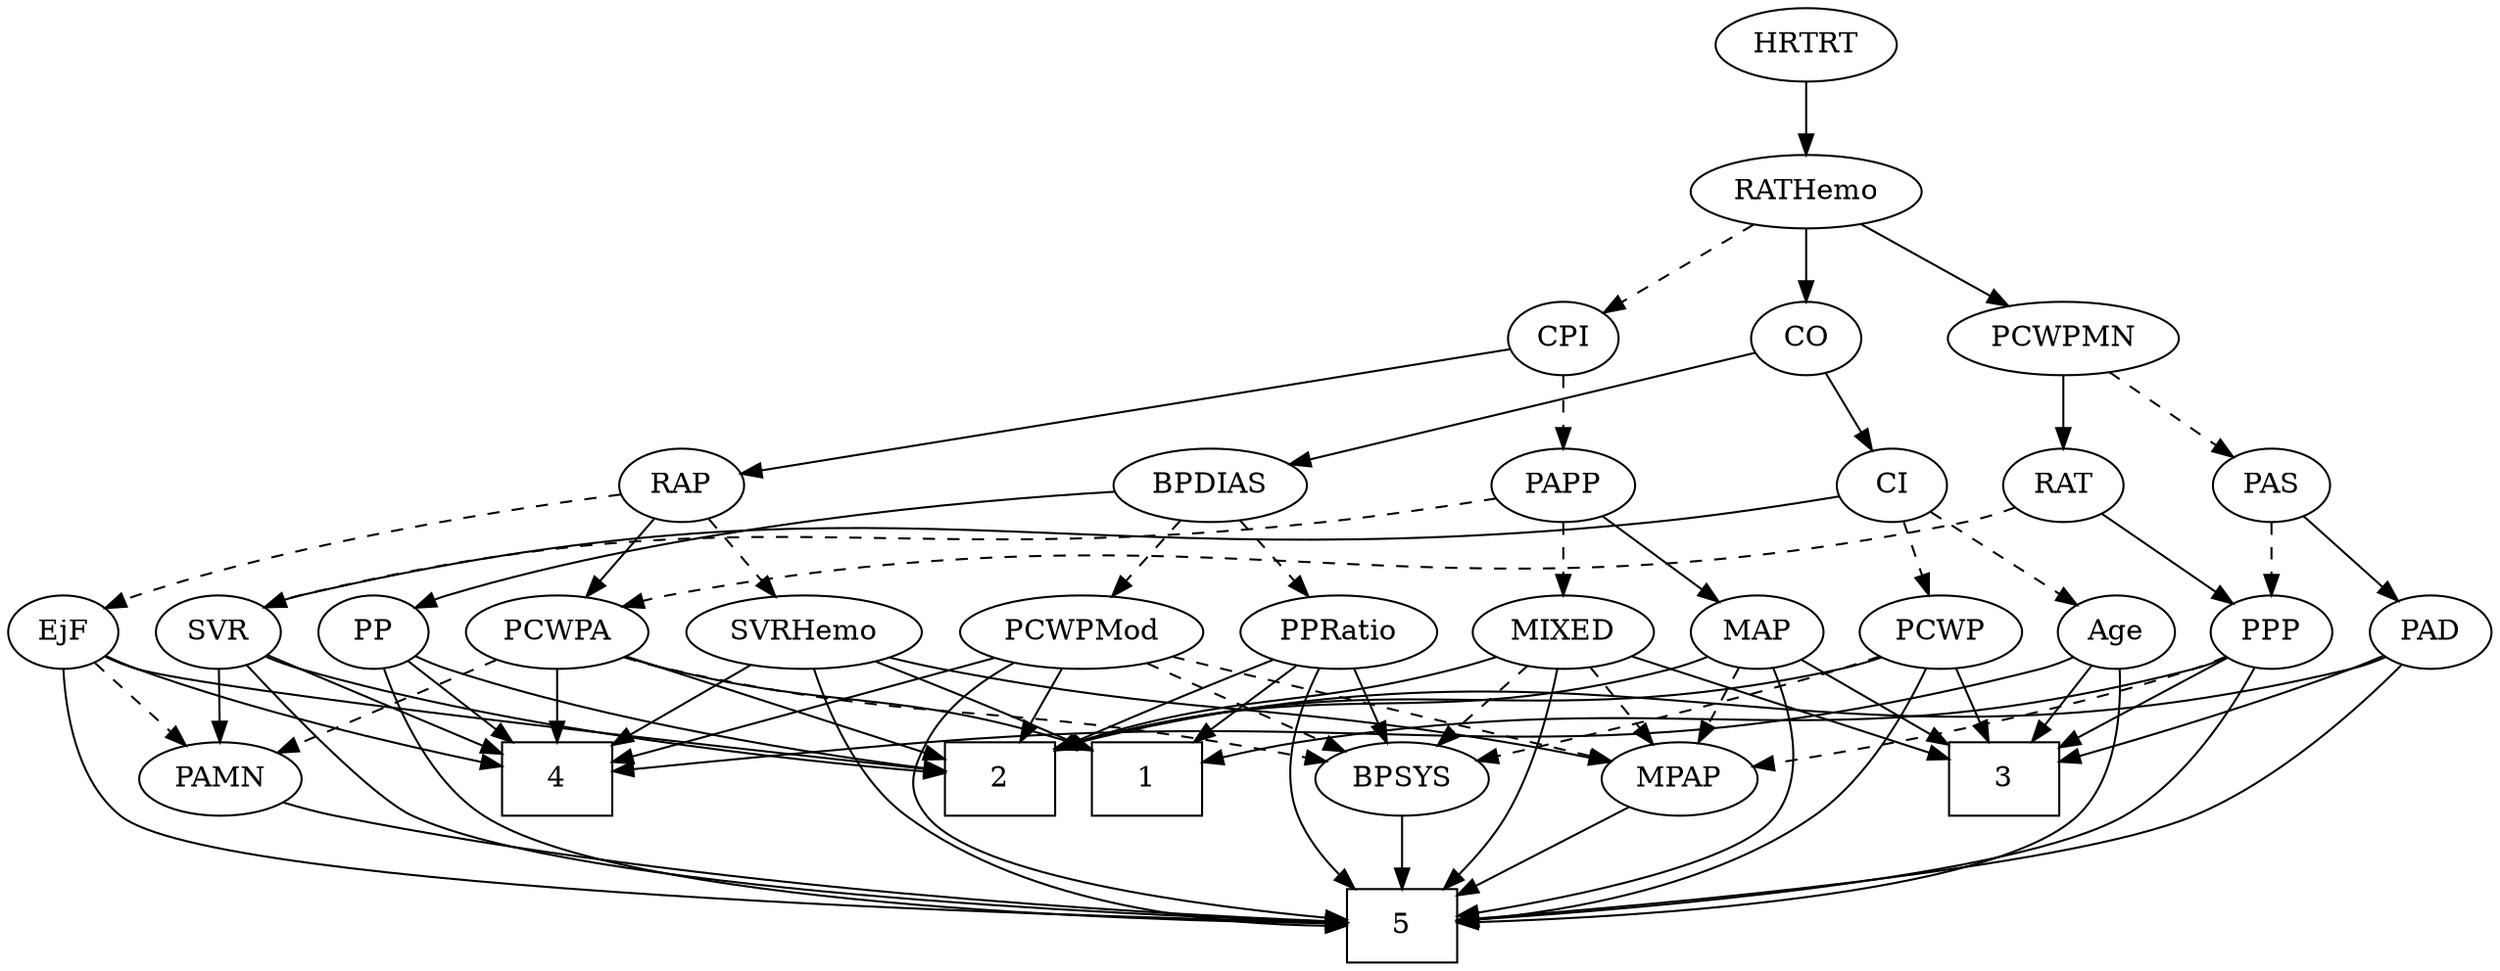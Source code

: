 strict digraph {
	graph [bb="0,0,1125.6,468"];
	node [label="\N"];
	1	[height=0.5,
		pos="511,90",
		shape=box,
		width=0.75];
	2	[height=0.5,
		pos="439,90",
		shape=box,
		width=0.75];
	3	[height=0.5,
		pos="917,90",
		shape=box,
		width=0.75];
	4	[height=0.5,
		pos="260,90",
		shape=box,
		width=0.75];
	5	[height=0.5,
		pos="632,18",
		shape=box,
		width=0.75];
	Age	[height=0.5,
		pos="951,162",
		width=0.75];
	Age -> 3	[pos="e,925.32,108.12 943.11,144.76 939.15,136.61 934.26,126.53 929.78,117.31",
		style=solid];
	Age -> 4	[pos="e,287.11,94.616 930.94,149.93 925.87,147.58 920.35,145.4 915,144 694.3,86.307 630.1,129.47 403,108 366.98,104.59 325.98,99.606 297.15,\
95.913",
		style=solid];
	Age -> 5	[pos="e,659.13,19.19 957.28,144.4 963.54,124.71 970,92.035 953,72 916.96,29.527 745.93,21.04 669.29,19.382",
		style=solid];
	EjF	[height=0.5,
		pos="27,162",
		width=0.75];
	EjF -> 2	[pos="e,411.89,94.342 47.519,150.01 52.475,147.73 57.835,145.54 63,144 95.091,134.4 313.21,106.64 401.76,95.603",
		style=solid];
	EjF -> 4	[pos="e,232.76,96.709 48.052,150.29 52.893,148.05 58.069,145.81 63,144 117.44,124.01 182.83,107.91 222.9,98.898",
		style=solid];
	EjF -> 5	[pos="e,604.65,19.755 27.081,143.83 28.191,123.26 33.441,89.391 55,72 96.944,38.165 472.94,23.839 594.37,20.068",
		style=solid];
	PAMN	[height=0.5,
		pos="100,90",
		width=1.011];
	EjF -> PAMN	[pos="e,83.983,106.36 41.773,146.83 51.725,137.29 65.065,124.5 76.465,113.57",
		style=dashed];
	RAP	[height=0.5,
		pos="315,234",
		width=0.77632];
	RAP -> EjF	[pos="e,47.599,173.74 287.59,229.38 240.71,222.72 142.46,206.71 63,180 61.084,179.36 59.135,178.64 57.187,177.87",
		style=dashed];
	PCWPA	[height=0.5,
		pos="260,162",
		width=1.1555];
	RAP -> PCWPA	[pos="e,272.94,179.47 302.79,217.46 295.87,208.65 287.05,197.43 279.22,187.46",
		style=solid];
	SVRHemo	[height=0.5,
		pos="370,162",
		width=1.3902];
	RAP -> SVRHemo	[pos="e,357.06,179.47 327.21,217.46 334.13,208.65 342.95,197.43 350.78,187.46",
		style=dashed];
	MIXED	[height=0.5,
		pos="698,162",
		width=1.1193];
	MIXED -> 2	[pos="e,466.24,104.68 667.87,149.86 661.68,147.76 655.16,145.7 649,144 575.84,123.83 551.77,132.3 475.77,107.83",
		style=solid];
	MIXED -> 3	[pos="e,889.83,99.181 728.53,150.24 734.64,148.14 741.01,145.97 747,144 792.7,128.95 845.67,112.61 880.17,102.11",
		style=solid];
	MIXED -> 5	[pos="e,651.59,36.355 696.93,143.74 695.2,125.15 690.69,95.126 679,72 673.82,61.747 666.16,51.921 658.53,43.574",
		style=solid];
	MPAP	[height=0.5,
		pos="761,90",
		width=0.97491];
	MIXED -> MPAP	[pos="e,746.76,106.82 712.3,145.12 720.43,136.08 730.78,124.58 739.84,114.52",
		style=dashed];
	BPSYS	[height=0.5,
		pos="632,90",
		width=1.0471];
	MIXED -> BPSYS	[pos="e,646.92,106.82 683.02,145.12 674.42,135.99 663.45,124.36 653.89,114.22",
		style=dashed];
	MPAP -> 5	[pos="e,659.21,33.765 737.64,76.324 718.24,65.797 690.32,50.646 668.05,38.564",
		style=solid];
	BPSYS -> 5	[pos="e,632,36.104 632,71.697 632,63.983 632,54.712 632,46.112",
		style=solid];
	PAD	[height=0.5,
		pos="1097,162",
		width=0.79437];
	PAD -> 2	[pos="e,466.11,105.11 1075.8,149.9 1070.4,147.56 1064.6,145.38 1059,144 809.68,82.693 728.92,170.4 475.96,107.61",
		style=solid];
	PAD -> 3	[pos="e,944.16,100.56 1074.6,150.69 1069.5,148.43 1064.1,146.08 1059,144 1023.6,129.5 982.62,114.37 953.81,104.01",
		style=solid];
	PAD -> 5	[pos="e,659.19,20.773 1085.5,145.4 1069.3,124.82 1037.9,89.213 1002,72 943.57,43.954 751.07,27.408 669.28,21.49",
		style=solid];
	CO	[height=0.5,
		pos="806,306",
		width=0.75];
	BPDIAS	[height=0.5,
		pos="545,234",
		width=1.1735];
	CO -> BPDIAS	[pos="e,579.94,244.37 781.45,298.41 737.6,286.66 645.26,261.89 589.84,247.03",
		style=solid];
	CI	[height=0.5,
		pos="864,234",
		width=0.75];
	CO -> CI	[pos="e,851.44,250.16 818.59,289.81 826.26,280.55 836.23,268.52 844.86,258.09",
		style=solid];
	PAS	[height=0.5,
		pos="1023,234",
		width=0.75];
	PAS -> PAD	[pos="e,1081.8,177.38 1038,218.83 1048.4,208.94 1062.6,195.55 1074.4,184.36",
		style=solid];
	PPP	[height=0.5,
		pos="1023,162",
		width=0.75];
	PAS -> PPP	[pos="e,1023,180.1 1023,215.7 1023,207.98 1023,198.71 1023,190.11",
		style=dashed];
	PAMN -> 5	[pos="e,604.82,19.979 128.03,78.474 135.41,76.028 143.43,73.658 151,72 313.77,36.327 513.06,24.117 594.57,20.426",
		style=solid];
	RATHemo	[height=0.5,
		pos="806,378",
		width=1.3721];
	RATHemo -> CO	[pos="e,806,324.1 806,359.7 806,351.98 806,342.71 806,334.11",
		style=solid];
	CPI	[height=0.5,
		pos="698,306",
		width=0.75];
	RATHemo -> CPI	[pos="e,716.82,319.2 782.83,361.98 766.05,351.1 743.29,336.35 725.57,324.87",
		style=dashed];
	PCWPMN	[height=0.5,
		pos="944,306",
		width=1.3902];
	RATHemo -> PCWPMN	[pos="e,915.98,321.21 833.59,363 854.61,352.34 883.76,337.56 906.83,325.86",
		style=solid];
	CPI -> RAP	[pos="e,341.63,239.87 672.28,300.3 605.96,288.18 428.99,255.83 351.83,241.73",
		style=solid];
	PAPP	[height=0.5,
		pos="698,234",
		width=0.88464];
	CPI -> PAPP	[pos="e,698,252.1 698,287.7 698,279.98 698,270.71 698,262.11",
		style=dashed];
	RAT	[height=0.5,
		pos="944,234",
		width=0.75827];
	RAT -> PCWPA	[pos="e,290.13,174.48 922.03,222.99 915.11,220.25 907.36,217.61 900,216 643.76,160.08 568.48,229.89 311,180 307.35,179.29 303.6,178.39 \
299.87,177.38",
		style=dashed];
	RAT -> PPP	[pos="e,1007.4,176.8 959.61,219.17 971.08,209.01 986.85,195.03 999.79,183.56",
		style=solid];
	SVR	[height=0.5,
		pos="100,162",
		width=0.77632];
	SVR -> 2	[pos="e,411.79,93.412 121.15,150.15 126.24,147.86 131.74,145.64 137,144 229.81,115.06 343.9,100.44 401.67,94.434",
		style=solid];
	SVR -> 4	[pos="e,232.56,102.6 122.27,150.67 127.11,148.45 132.22,146.13 137,144 165.88,131.15 198.78,117 223.28,106.55",
		style=solid];
	SVR -> 5	[pos="e,604.76,19.968 113.03,145.92 133.26,122.92 171.79,80.786 190,72 261.3,37.598 501.52,24.316 594.66,20.382",
		style=solid];
	SVR -> PAMN	[pos="e,100,108.1 100,143.7 100,135.98 100,126.71 100,118.11",
		style=solid];
	PCWPMod	[height=0.5,
		pos="490,162",
		width=1.4443];
	PCWPMod -> 2	[pos="e,451.71,108.45 477.91,144.41 471.87,136.12 464.42,125.89 457.66,116.62",
		style=solid];
	PCWPMod -> 4	[pos="e,287.28,99.303 452.28,149.52 409.33,136.45 339.62,115.23 296.99,102.26",
		style=solid];
	PCWPMod -> 5	[pos="e,604.68,21.172 453.92,148.91 435.16,140.57 413.91,127.43 403,108 395.16,94.05 393.04,84.524 403,72 426.54,42.393 536.06,27.874 \
594.7,22.116",
		style=solid];
	PCWPMod -> MPAP	[pos="e,729.98,98.575 529.01,149.97 536.31,147.96 543.88,145.89 551,144 609.59,128.45 677.66,111.46 720.04,101.02",
		style=dashed];
	PCWPMod -> BPSYS	[pos="e,606.64,103.5 518.74,146.83 541.49,135.62 573.34,119.92 597.48,108.02",
		style=dashed];
	PCWPA -> 1	[pos="e,483.75,104.65 291.13,150.04 297.65,147.91 304.52,145.79 311,144 379.99,124.99 402.53,131.48 474.26,107.85",
		style=solid];
	PCWPA -> 2	[pos="e,411.88,101.61 289.96,149.28 320.94,137.17 369.34,118.24 402.52,105.26",
		style=solid];
	PCWPA -> 4	[pos="e,260,108.1 260,143.7 260,135.98 260,126.71 260,118.11",
		style=solid];
	PCWPA -> BPSYS	[pos="e,598.15,98.141 290.77,149.81 297.38,147.67 304.38,145.6 311,144 414.15,119.13 442.51,126.41 547,108 560.46,105.63 575.08,102.8 \
588.33,100.14",
		style=dashed];
	PCWPA -> PAMN	[pos="e,126.36,102.53 231.76,148.65 205,136.94 164.7,119.31 135.72,106.63",
		style=dashed];
	PCWPMN -> PAS	[pos="e,1007.3,248.93 961.93,289.12 973.13,279.19 987.67,266.3 999.76,255.6",
		style=dashed];
	PCWPMN -> RAT	[pos="e,944,252.1 944,287.7 944,279.98 944,270.71 944,262.11",
		style=solid];
	SVRHemo -> 1	[pos="e,483.81,104.5 398.19,147 420.19,136.08 450.9,120.84 474.72,109.01",
		style=solid];
	SVRHemo -> 4	[pos="e,287.04,108.21 346.4,145.98 331.7,136.63 312.5,124.41 295.93,113.87",
		style=solid];
	SVRHemo -> 5	[pos="e,604.99,21.47 369.44,144 369.75,123.91 373.49,90.849 393,72 421.48,44.493 535.1,28.952 594.84,22.529",
		style=solid];
	SVRHemo -> MPAP	[pos="e,729.55,97.993 406.63,149.6 413.99,147.55 421.7,145.57 429,144 538.75,120.4 568.43,127.4 679,108 692.22,105.68 706.57,102.82 719.51,\
100.12",
		style=solid];
	BPDIAS -> PCWPMod	[pos="e,503.07,179.63 532.24,216.76 525.47,208.14 517,197.36 509.43,187.73",
		style=dashed];
	PP	[height=0.5,
		pos="173,162",
		width=0.75];
	BPDIAS -> PP	[pos="e,193.54,173.93 503.55,230.27 439.25,225.19 312.14,211.77 209,180 207.07,179.4 205.11,178.72 203.15,177.98",
		style=solid];
	PPRatio	[height=0.5,
		pos="600,162",
		width=1.1013];
	BPDIAS -> PPRatio	[pos="e,587.31,179.15 557.76,216.76 564.7,207.93 573.42,196.83 581.13,187.01",
		style=dashed];
	MAP	[height=0.5,
		pos="787,162",
		width=0.84854];
	MAP -> 2	[pos="e,466.17,104.9 764.11,150.02 758.61,147.74 752.68,145.55 747,144 632.47,112.71 594,140.88 475.94,107.73",
		style=solid];
	MAP -> 3	[pos="e,889.75,105.68 808.76,149.28 828.41,138.7 857.72,122.92 880.88,110.45",
		style=solid];
	MAP -> 5	[pos="e,659.14,18.211 797.12,144.91 807.77,125.72 820.93,93.547 805,72 773.9,29.946 710.07,20.176 669.24,18.485",
		style=solid];
	MAP -> MPAP	[pos="e,767.24,107.79 780.71,144.05 777.74,136.06 774.12,126.33 770.81,117.4",
		style=dashed];
	PP -> 2	[pos="e,411.91,95.296 193.62,150.33 198.57,148.03 203.91,145.77 209,144 275.27,121.02 355.74,105.07 401.8,97.032",
		style=solid];
	PP -> 4	[pos="e,238.65,108.18 189.77,147.5 201.31,138.23 216.93,125.66 230.51,114.73",
		style=solid];
	PP -> 5	[pos="e,604.99,19.439 177.65,144.04 184.27,123.36 198.54,89.037 224,72 284.32,31.628 506.02,21.954 594.84,19.681",
		style=solid];
	PPP -> 1	[pos="e,538.24,98.194 1002.5,149.82 997.58,147.54 992.2,145.41 987,144 813.89,96.976 762.16,136.15 585,108 572.92,106.08 559.87,103.32 \
548.14,100.58",
		style=solid];
	PPP -> 3	[pos="e,942.79,108.03 1004.5,148.81 989.86,139.11 968.91,125.28 951.19,113.58",
		style=solid];
	PPP -> 5	[pos="e,659.1,20.197 1018.5,144.15 1012,123.58 998.05,89.377 973,72 924.34,38.24 747.47,25.014 669.43,20.741",
		style=solid];
	PPP -> MPAP	[pos="e,793.8,96.446 1002.4,150.35 997.42,148.05 992.09,145.78 987,144 924.74,122.27 849.74,106.67 803.72,98.235",
		style=dashed];
	PPRatio -> 1	[pos="e,532.67,108.04 581.13,146.15 569.38,136.92 554.02,124.83 540.67,114.33",
		style=solid];
	PPRatio -> 2	[pos="e,466.07,103.93 571.56,149.32 548.02,139.58 513.52,125.09 475.33,108.07",
		style=solid];
	PPRatio -> 5	[pos="e,610.73,36.299 592.05,144.09 584.6,125.79 575.88,96.026 585,72 588.97,61.544 596.05,51.829 603.53,43.647",
		style=solid];
	PPRatio -> BPSYS	[pos="e,624.33,107.79 607.75,144.05 611.44,135.97 615.94,126.12 620.06,117.11",
		style=solid];
	PCWP	[height=0.5,
		pos="871,162",
		width=0.97491];
	PCWP -> 2	[pos="e,466.15,104.99 844.84,149.58 839.06,147.43 832.89,145.41 827,144 677.21,108.09 628.49,148.46 475.87,107.66",
		style=solid];
	PCWP -> 3	[pos="e,905.75,108.12 881.67,144.76 887.14,136.44 893.93,126.1 900.09,116.73",
		style=solid];
	PCWP -> 5	[pos="e,659.04,19.979 866.29,143.92 859.84,123.75 846.33,90.613 823,72 778.11,36.188 710.6,24.544 669.02,20.777",
		style=solid];
	PCWP -> BPSYS	[pos="e,665.08,98.884 844.17,150.13 838.53,147.99 832.6,145.84 827,144 775.33,127.05 714.74,111.19 674.98,101.32",
		style=dashed];
	CI -> Age	[pos="e,934.28,176.46 880.77,219.5 893.65,209.14 911.63,194.67 926.18,182.97",
		style=dashed];
	CI -> SVR	[pos="e,121.03,174.29 837.73,228.84 812.48,224.98 773.22,219.35 739,216 472.24,189.92 397.02,245.07 137,180 134.83,179.46 132.62,178.79 \
130.43,178.03",
		style=solid];
	CI -> PCWP	[pos="e,869.29,180.1 865.73,215.7 866.5,207.98 867.43,198.71 868.29,190.11",
		style=dashed];
	PAPP -> MIXED	[pos="e,698,180.1 698,215.7 698,207.98 698,198.71 698,190.11",
		style=dashed];
	PAPP -> SVR	[pos="e,121.05,174.21 668.2,227.33 647.91,223.64 620.41,218.99 596,216 392.89,191.16 335.04,231.51 137,180 134.83,179.44 132.63,178.75 \
130.45,177.98",
		style=dashed];
	PAPP -> MAP	[pos="e,769.32,176.91 716.01,218.83 729,208.62 746.73,194.67 761.22,183.27",
		style=solid];
	HRTRT	[height=0.5,
		pos="806,450",
		width=1.1013];
	HRTRT -> RATHemo	[pos="e,806,396.1 806,431.7 806,423.98 806,414.71 806,406.11",
		style=solid];
}
